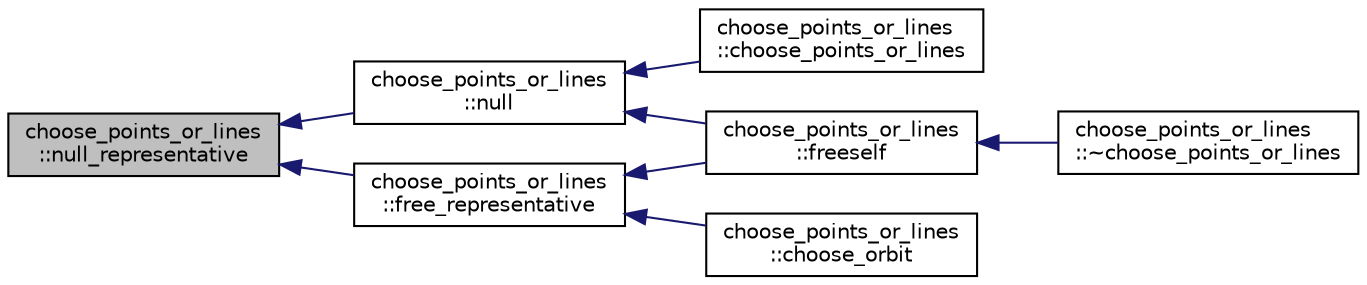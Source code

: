 digraph "choose_points_or_lines::null_representative"
{
  edge [fontname="Helvetica",fontsize="10",labelfontname="Helvetica",labelfontsize="10"];
  node [fontname="Helvetica",fontsize="10",shape=record];
  rankdir="LR";
  Node1896 [label="choose_points_or_lines\l::null_representative",height=0.2,width=0.4,color="black", fillcolor="grey75", style="filled", fontcolor="black"];
  Node1896 -> Node1897 [dir="back",color="midnightblue",fontsize="10",style="solid",fontname="Helvetica"];
  Node1897 [label="choose_points_or_lines\l::null",height=0.2,width=0.4,color="black", fillcolor="white", style="filled",URL="$d6/d75/classchoose__points__or__lines.html#a1ab9aa07986516d121d8241ea9ae92f4"];
  Node1897 -> Node1898 [dir="back",color="midnightblue",fontsize="10",style="solid",fontname="Helvetica"];
  Node1898 [label="choose_points_or_lines\l::choose_points_or_lines",height=0.2,width=0.4,color="black", fillcolor="white", style="filled",URL="$d6/d75/classchoose__points__or__lines.html#a828a78cf68517b36fb8217933d6d8d0c"];
  Node1897 -> Node1899 [dir="back",color="midnightblue",fontsize="10",style="solid",fontname="Helvetica"];
  Node1899 [label="choose_points_or_lines\l::freeself",height=0.2,width=0.4,color="black", fillcolor="white", style="filled",URL="$d6/d75/classchoose__points__or__lines.html#a9322a375bcb2fcc7b5c675b7dec14188"];
  Node1899 -> Node1900 [dir="back",color="midnightblue",fontsize="10",style="solid",fontname="Helvetica"];
  Node1900 [label="choose_points_or_lines\l::~choose_points_or_lines",height=0.2,width=0.4,color="black", fillcolor="white", style="filled",URL="$d6/d75/classchoose__points__or__lines.html#a4065c741379ae9de19c1fb9c593a0404"];
  Node1896 -> Node1901 [dir="back",color="midnightblue",fontsize="10",style="solid",fontname="Helvetica"];
  Node1901 [label="choose_points_or_lines\l::free_representative",height=0.2,width=0.4,color="black", fillcolor="white", style="filled",URL="$d6/d75/classchoose__points__or__lines.html#aec134389294ee5afc437244fe57a5995"];
  Node1901 -> Node1899 [dir="back",color="midnightblue",fontsize="10",style="solid",fontname="Helvetica"];
  Node1901 -> Node1902 [dir="back",color="midnightblue",fontsize="10",style="solid",fontname="Helvetica"];
  Node1902 [label="choose_points_or_lines\l::choose_orbit",height=0.2,width=0.4,color="black", fillcolor="white", style="filled",URL="$d6/d75/classchoose__points__or__lines.html#a17def7dc2b9407b483d887fb24fab74d"];
}
